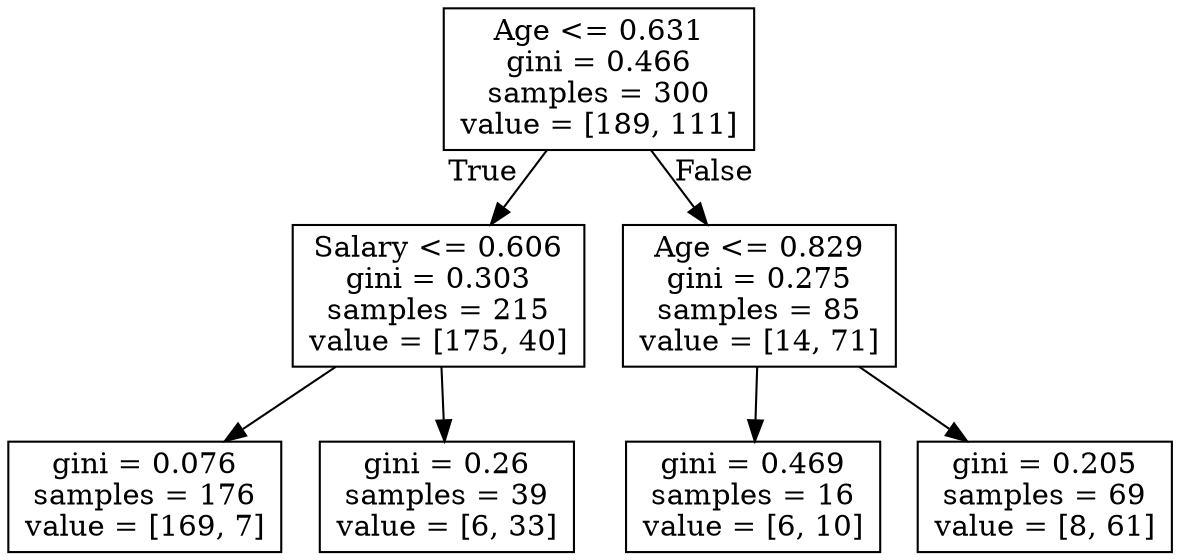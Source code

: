 digraph Tree {
node [shape=box] ;
0 [label="Age <= 0.631\ngini = 0.466\nsamples = 300\nvalue = [189, 111]"] ;
1 [label="Salary <= 0.606\ngini = 0.303\nsamples = 215\nvalue = [175, 40]"] ;
0 -> 1 [labeldistance=2.5, labelangle=45, headlabel="True"] ;
2 [label="gini = 0.076\nsamples = 176\nvalue = [169, 7]"] ;
1 -> 2 ;
3 [label="gini = 0.26\nsamples = 39\nvalue = [6, 33]"] ;
1 -> 3 ;
4 [label="Age <= 0.829\ngini = 0.275\nsamples = 85\nvalue = [14, 71]"] ;
0 -> 4 [labeldistance=2.5, labelangle=-45, headlabel="False"] ;
5 [label="gini = 0.469\nsamples = 16\nvalue = [6, 10]"] ;
4 -> 5 ;
6 [label="gini = 0.205\nsamples = 69\nvalue = [8, 61]"] ;
4 -> 6 ;
}